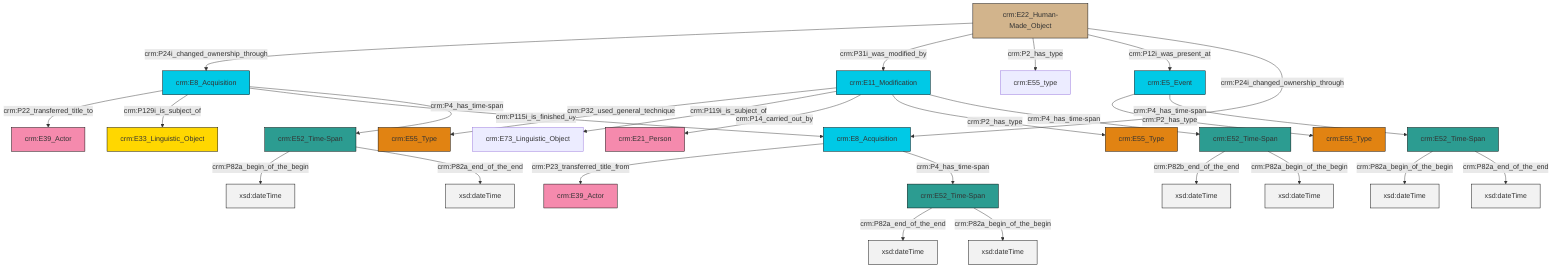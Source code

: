 graph TD
classDef Literal fill:#f2f2f2,stroke:#000000;
classDef CRM_Entity fill:#FFFFFF,stroke:#000000;
classDef Temporal_Entity fill:#00C9E6, stroke:#000000;
classDef Type fill:#E18312, stroke:#000000;
classDef Time-Span fill:#2C9C91, stroke:#000000;
classDef Appellation fill:#FFEB7F, stroke:#000000;
classDef Place fill:#008836, stroke:#000000;
classDef Persistent_Item fill:#B266B2, stroke:#000000;
classDef Conceptual_Object fill:#FFD700, stroke:#000000;
classDef Physical_Thing fill:#D2B48C, stroke:#000000;
classDef Actor fill:#f58aad, stroke:#000000;
classDef PC_Classes fill:#4ce600, stroke:#000000;
classDef Multi fill:#cccccc,stroke:#000000;

0["crm:E22_Human-Made_Object"]:::Physical_Thing -->|crm:P24i_changed_ownership_through| 1["crm:E8_Acquisition"]:::Temporal_Entity
0["crm:E22_Human-Made_Object"]:::Physical_Thing -->|crm:P31i_was_modified_by| 2["crm:E11_Modification"]:::Temporal_Entity
6["crm:E52_Time-Span"]:::Time-Span -->|crm:P82a_end_of_the_end| 7[xsd:dateTime]:::Literal
6["crm:E52_Time-Span"]:::Time-Span -->|crm:P82a_begin_of_the_begin| 11[xsd:dateTime]:::Literal
0["crm:E22_Human-Made_Object"]:::Physical_Thing -->|crm:P2_has_type| 12["crm:E55_type"]:::Default
1["crm:E8_Acquisition"]:::Temporal_Entity -->|crm:P22_transferred_title_to| 15["crm:E39_Actor"]:::Actor
0["crm:E22_Human-Made_Object"]:::Physical_Thing -->|crm:P12i_was_present_at| 19["crm:E5_Event"]:::Temporal_Entity
19["crm:E5_Event"]:::Temporal_Entity -->|crm:P2_has_type| 9["crm:E55_Type"]:::Type
20["crm:E52_Time-Span"]:::Time-Span -->|crm:P82a_begin_of_the_begin| 21[xsd:dateTime]:::Literal
1["crm:E8_Acquisition"]:::Temporal_Entity -->|crm:P129i_is_subject_of| 22["crm:E33_Linguistic_Object"]:::Conceptual_Object
1["crm:E8_Acquisition"]:::Temporal_Entity -->|crm:P115i_is_finished_by| 13["crm:E8_Acquisition"]:::Temporal_Entity
2["crm:E11_Modification"]:::Temporal_Entity -->|crm:P32_used_general_technique| 23["crm:E55_Type"]:::Type
28["crm:E52_Time-Span"]:::Time-Span -->|crm:P82b_end_of_the_end| 29[xsd:dateTime]:::Literal
2["crm:E11_Modification"]:::Temporal_Entity -->|crm:P119i_is_subject_of| 31["crm:E73_Linguistic_Object"]:::Default
2["crm:E11_Modification"]:::Temporal_Entity -->|crm:P14_carried_out_by| 17["crm:E21_Person"]:::Actor
13["crm:E8_Acquisition"]:::Temporal_Entity -->|crm:P23_transferred_title_from| 32["crm:E39_Actor"]:::Actor
1["crm:E8_Acquisition"]:::Temporal_Entity -->|crm:P4_has_time-span| 20["crm:E52_Time-Span"]:::Time-Span
24["crm:E52_Time-Span"]:::Time-Span -->|crm:P82a_begin_of_the_begin| 33[xsd:dateTime]:::Literal
13["crm:E8_Acquisition"]:::Temporal_Entity -->|crm:P4_has_time-span| 6["crm:E52_Time-Span"]:::Time-Span
2["crm:E11_Modification"]:::Temporal_Entity -->|crm:P2_has_type| 3["crm:E55_Type"]:::Type
20["crm:E52_Time-Span"]:::Time-Span -->|crm:P82a_end_of_the_end| 36[xsd:dateTime]:::Literal
0["crm:E22_Human-Made_Object"]:::Physical_Thing -->|crm:P24i_changed_ownership_through| 13["crm:E8_Acquisition"]:::Temporal_Entity
24["crm:E52_Time-Span"]:::Time-Span -->|crm:P82a_end_of_the_end| 37[xsd:dateTime]:::Literal
19["crm:E5_Event"]:::Temporal_Entity -->|crm:P4_has_time-span| 24["crm:E52_Time-Span"]:::Time-Span
2["crm:E11_Modification"]:::Temporal_Entity -->|crm:P4_has_time-span| 28["crm:E52_Time-Span"]:::Time-Span
28["crm:E52_Time-Span"]:::Time-Span -->|crm:P82a_begin_of_the_begin| 42[xsd:dateTime]:::Literal